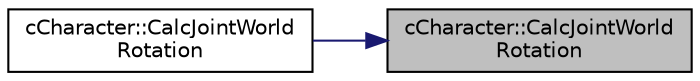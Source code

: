 digraph "cCharacter::CalcJointWorldRotation"
{
 // LATEX_PDF_SIZE
  edge [fontname="Helvetica",fontsize="10",labelfontname="Helvetica",labelfontsize="10"];
  node [fontname="Helvetica",fontsize="10",shape=record];
  rankdir="RL";
  Node1 [label="cCharacter::CalcJointWorld\lRotation",height=0.2,width=0.4,color="black", fillcolor="grey75", style="filled", fontcolor="black",tooltip=" "];
  Node1 -> Node2 [dir="back",color="midnightblue",fontsize="10",style="solid",fontname="Helvetica"];
  Node2 [label="cCharacter::CalcJointWorld\lRotation",height=0.2,width=0.4,color="black", fillcolor="white", style="filled",URL="$classc_character.html#a030290c45295034f337bfca2fd636486",tooltip=" "];
}
